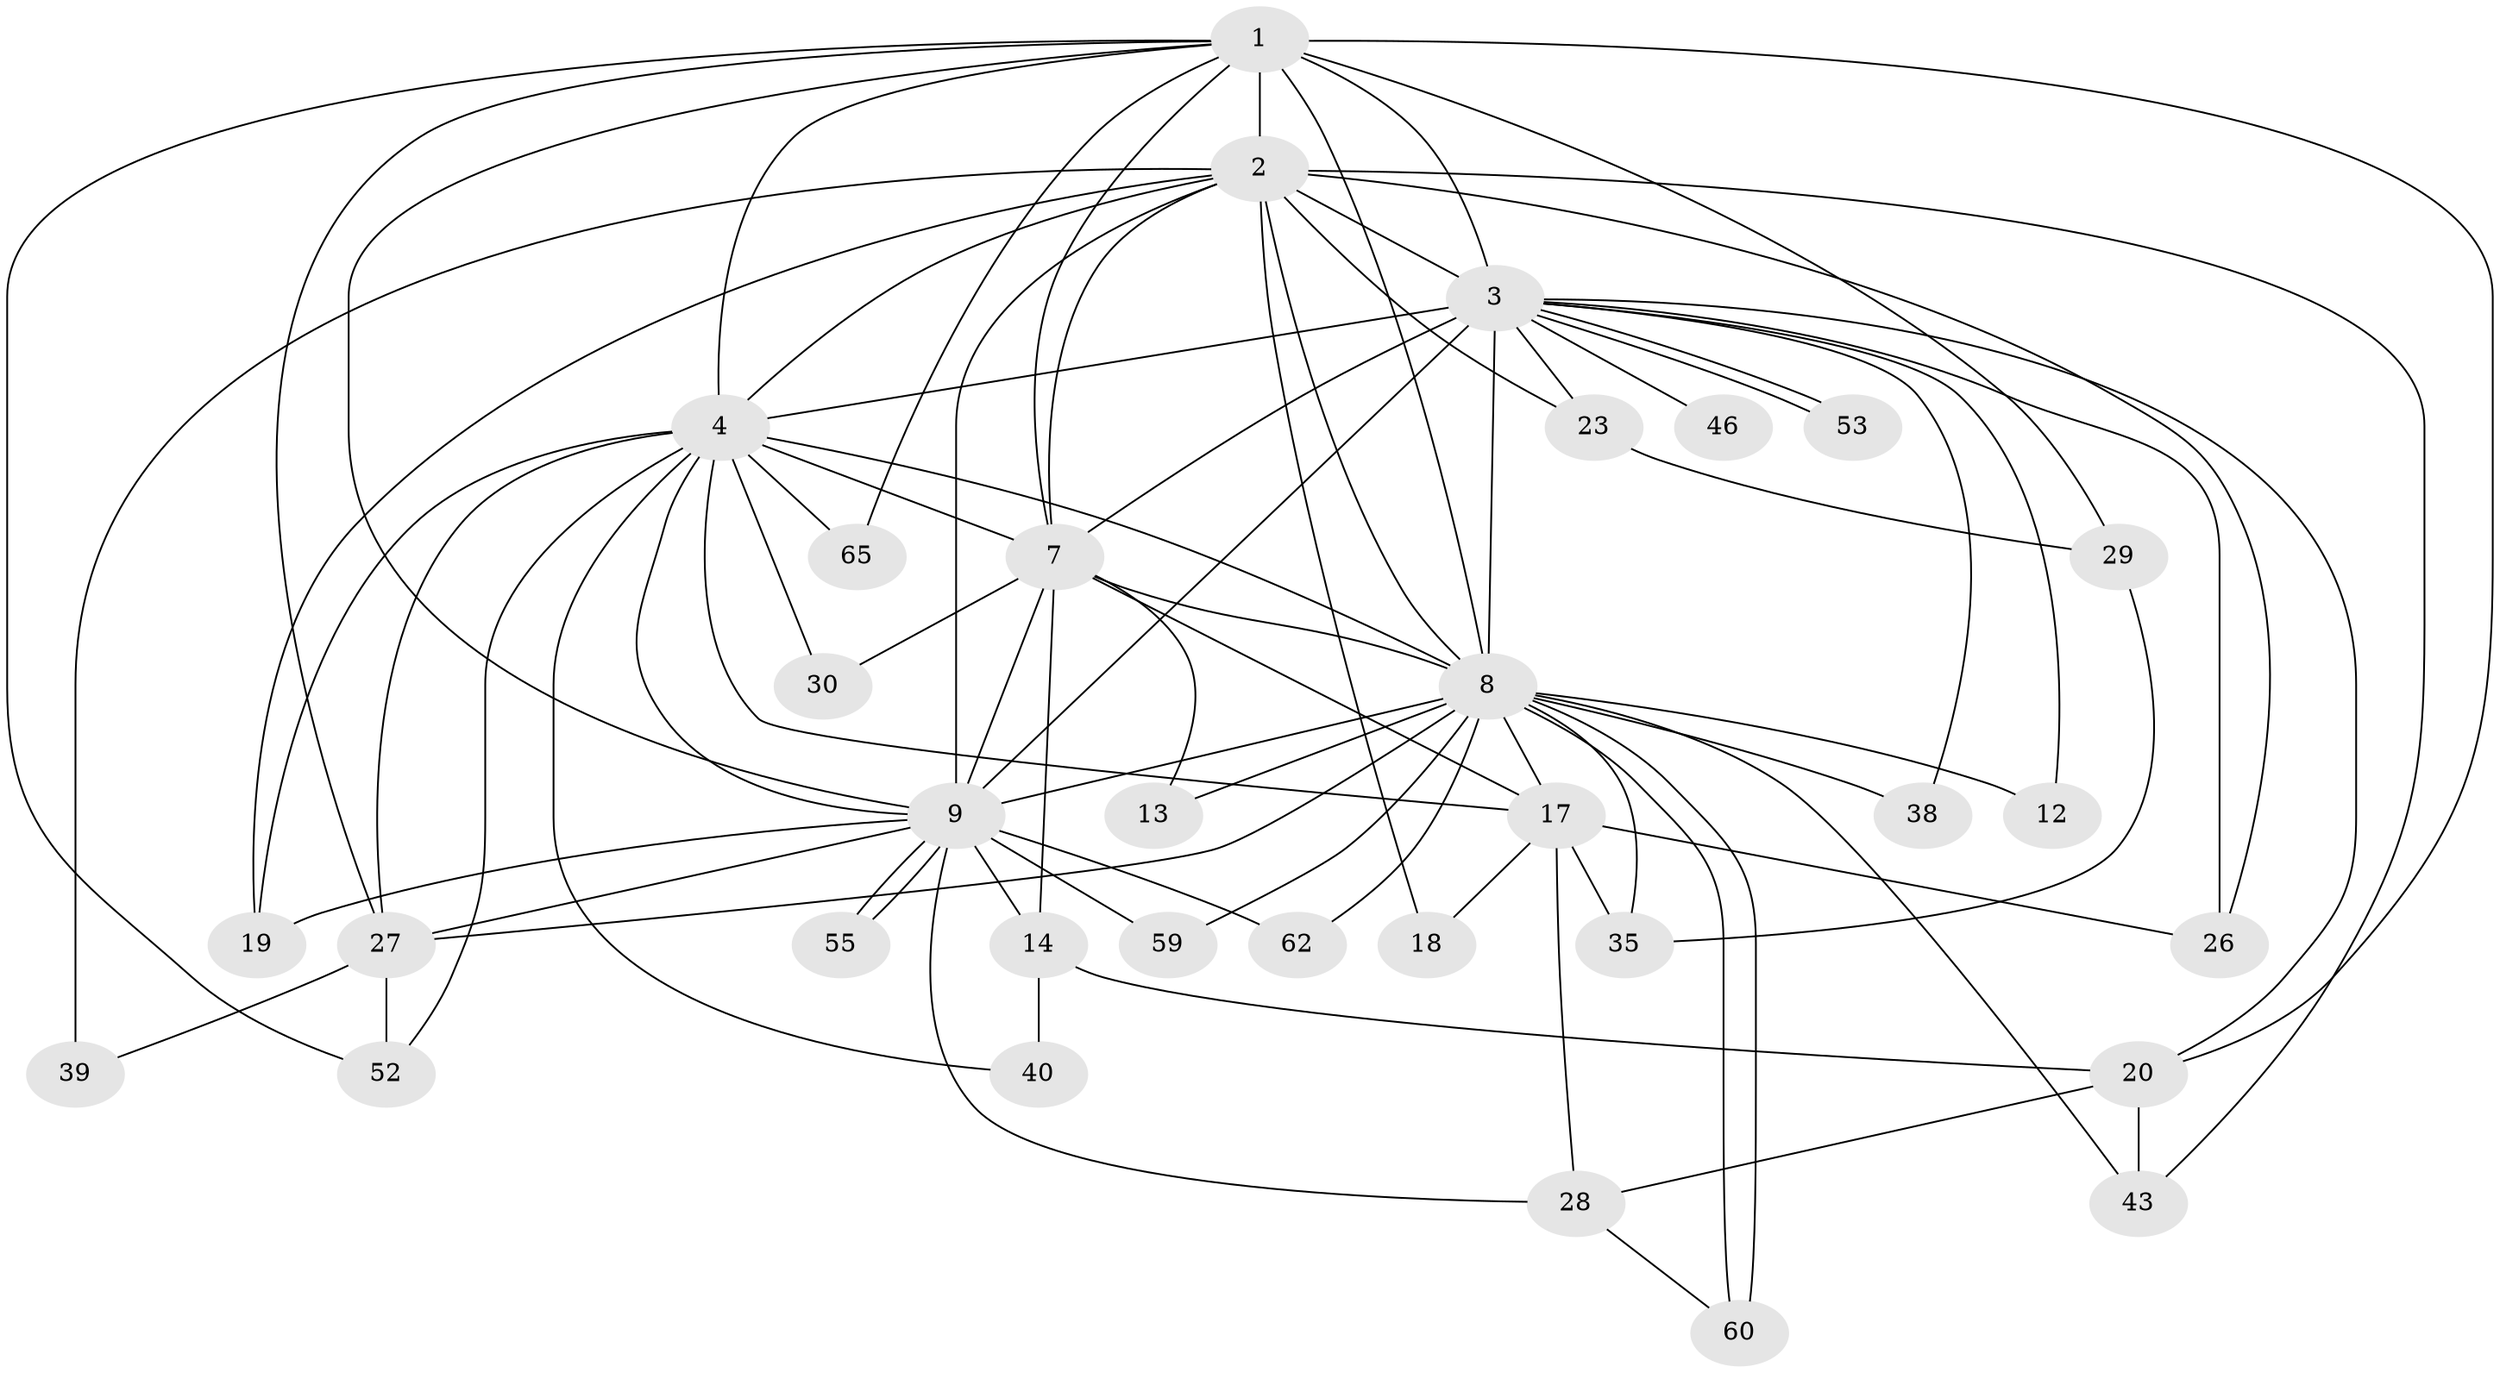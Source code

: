 // original degree distribution, {15: 0.05970149253731343, 18: 0.014925373134328358, 21: 0.029850746268656716, 22: 0.014925373134328358, 19: 0.014925373134328358, 11: 0.014925373134328358, 2: 0.5373134328358209, 4: 0.04477611940298507, 3: 0.22388059701492538, 7: 0.014925373134328358, 5: 0.029850746268656716}
// Generated by graph-tools (version 1.1) at 2025/14/03/09/25 04:14:01]
// undirected, 33 vertices, 83 edges
graph export_dot {
graph [start="1"]
  node [color=gray90,style=filled];
  1;
  2 [super="+64+6+22"];
  3 [super="+5+48+66+36+10"];
  4 [super="+11"];
  7;
  8;
  9 [super="+32"];
  12;
  13;
  14 [super="+50"];
  17 [super="+45"];
  18;
  19 [super="+47"];
  20;
  23;
  26;
  27 [super="+58+37"];
  28 [super="+44"];
  29;
  30;
  35 [super="+49"];
  38 [super="+42"];
  39;
  40 [super="+54"];
  43;
  46;
  52 [super="+57"];
  53;
  55;
  59;
  60 [super="+67"];
  62;
  65;
  1 -- 2 [weight=3];
  1 -- 3 [weight=3];
  1 -- 4;
  1 -- 7;
  1 -- 8;
  1 -- 9;
  1 -- 20;
  1 -- 29;
  1 -- 65;
  1 -- 27;
  1 -- 52;
  2 -- 3 [weight=12];
  2 -- 4 [weight=5];
  2 -- 7 [weight=2];
  2 -- 8 [weight=3];
  2 -- 9 [weight=4];
  2 -- 39 [weight=2];
  2 -- 43;
  2 -- 18;
  2 -- 19;
  2 -- 23;
  2 -- 26;
  3 -- 4 [weight=3];
  3 -- 7 [weight=3];
  3 -- 8 [weight=4];
  3 -- 9 [weight=3];
  3 -- 20;
  3 -- 23;
  3 -- 38 [weight=2];
  3 -- 53;
  3 -- 53;
  3 -- 12;
  3 -- 46;
  3 -- 26;
  4 -- 7 [weight=2];
  4 -- 8;
  4 -- 9;
  4 -- 19;
  4 -- 27;
  4 -- 30;
  4 -- 40 [weight=2];
  4 -- 52;
  4 -- 65;
  4 -- 17;
  7 -- 8;
  7 -- 9 [weight=2];
  7 -- 13;
  7 -- 14;
  7 -- 17;
  7 -- 30;
  8 -- 9;
  8 -- 12;
  8 -- 13;
  8 -- 17;
  8 -- 27;
  8 -- 38;
  8 -- 43;
  8 -- 59;
  8 -- 60;
  8 -- 60;
  8 -- 62;
  8 -- 35;
  9 -- 14;
  9 -- 19;
  9 -- 28;
  9 -- 55;
  9 -- 55;
  9 -- 59;
  9 -- 62;
  9 -- 27;
  14 -- 40;
  14 -- 20;
  17 -- 18;
  17 -- 26;
  17 -- 28;
  17 -- 35;
  20 -- 43;
  20 -- 28;
  23 -- 29;
  27 -- 52;
  27 -- 39;
  28 -- 60;
  29 -- 35;
}
